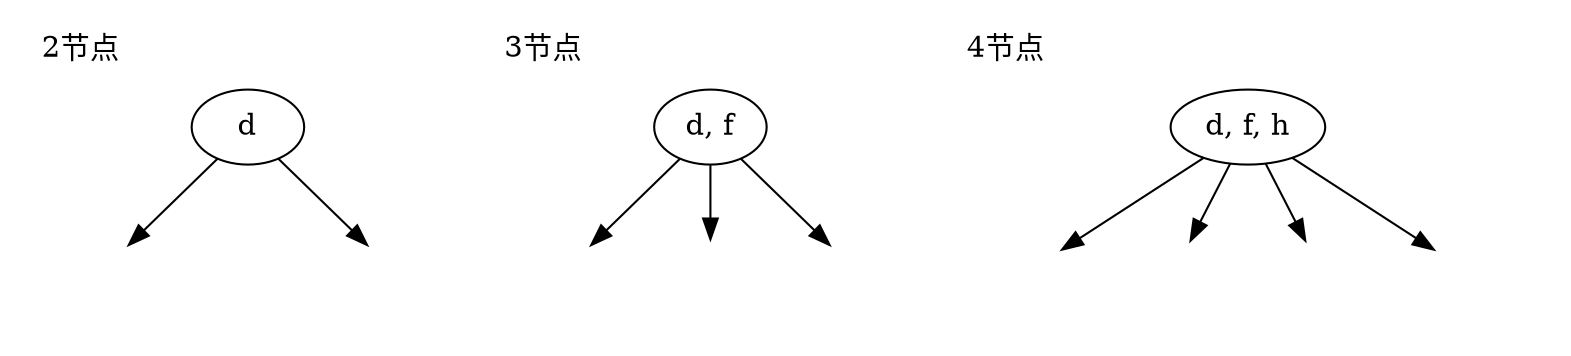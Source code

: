 digraph g{
//node[shape=circle];
//label="3节点";
labeljust=l;
labelloc=t;


subgraph cluster_1 {
    penwidth=0;
    label="2节点";
    n1[label="d"];
    n2[label="", style=invis];
    n3[label="", style=invis];
    n4[label="", style=invis];

    n1->n2;
    n1->n3[style=invis];
    n1->n4;
}

subgraph cluster_2 {
    penwidth=0;
    label="3节点";
    m1[label="d, f"];
    m2[label="", style=invis];
    m3[label="", style=invis];
    m4[label="", style=invis];
    m1->m2;
    m1->m3;
    m1->m4;
}

subgraph cluster_3 {
    penwidth=0;
    label="4节点";
    k1[label="d, f, h"];
    k2[label="", style=invis];
    k3[label="", style=invis];
    k4[label="", style=invis];
    k5[label="", style=invis];

    k1->k2;
    k1->k3;
    k1->k4;
    k1->k5;
}


}
